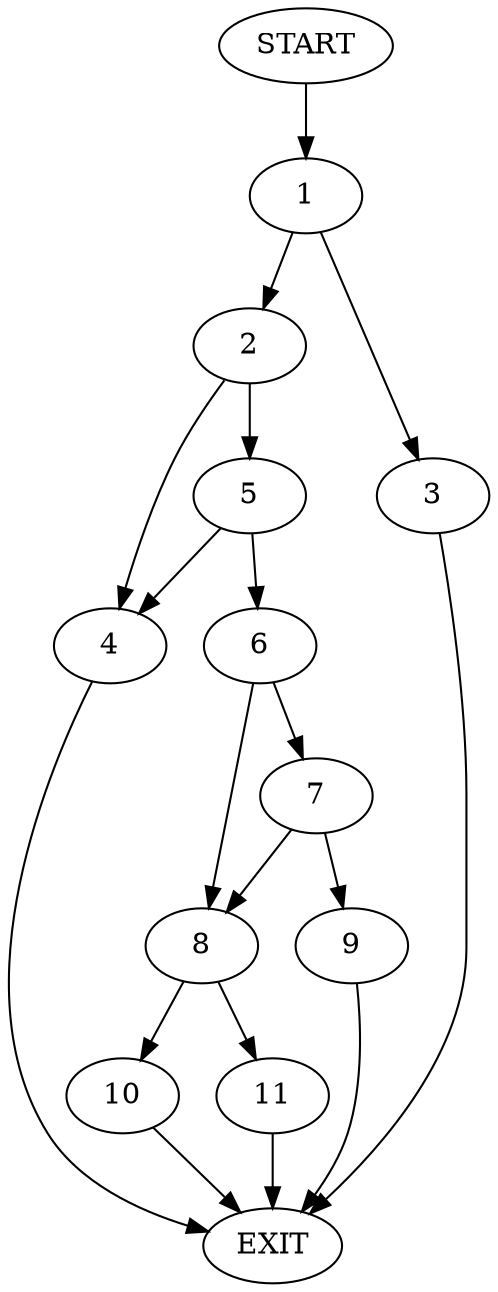 digraph {
0 [label="START"]
12 [label="EXIT"]
0 -> 1
1 -> 2
1 -> 3
2 -> 4
2 -> 5
3 -> 12
4 -> 12
5 -> 4
5 -> 6
6 -> 7
6 -> 8
7 -> 9
7 -> 8
8 -> 10
8 -> 11
9 -> 12
10 -> 12
11 -> 12
}
